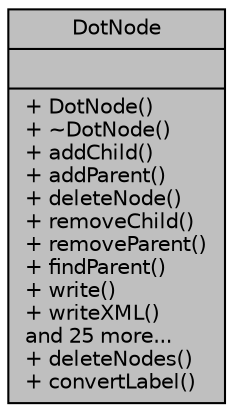 digraph "DotNode"
{
 // LATEX_PDF_SIZE
  edge [fontname="Helvetica",fontsize="10",labelfontname="Helvetica",labelfontsize="10"];
  node [fontname="Helvetica",fontsize="10",shape=record];
  Node1 [label="{DotNode\n||+ DotNode()\l+ ~DotNode()\l+ addChild()\l+ addParent()\l+ deleteNode()\l+ removeChild()\l+ removeParent()\l+ findParent()\l+ write()\l+ writeXML()\land 25 more...\l+ deleteNodes()\l+ convertLabel()\l}",height=0.2,width=0.4,color="black", fillcolor="grey75", style="filled", fontcolor="black",tooltip=" "];
}
